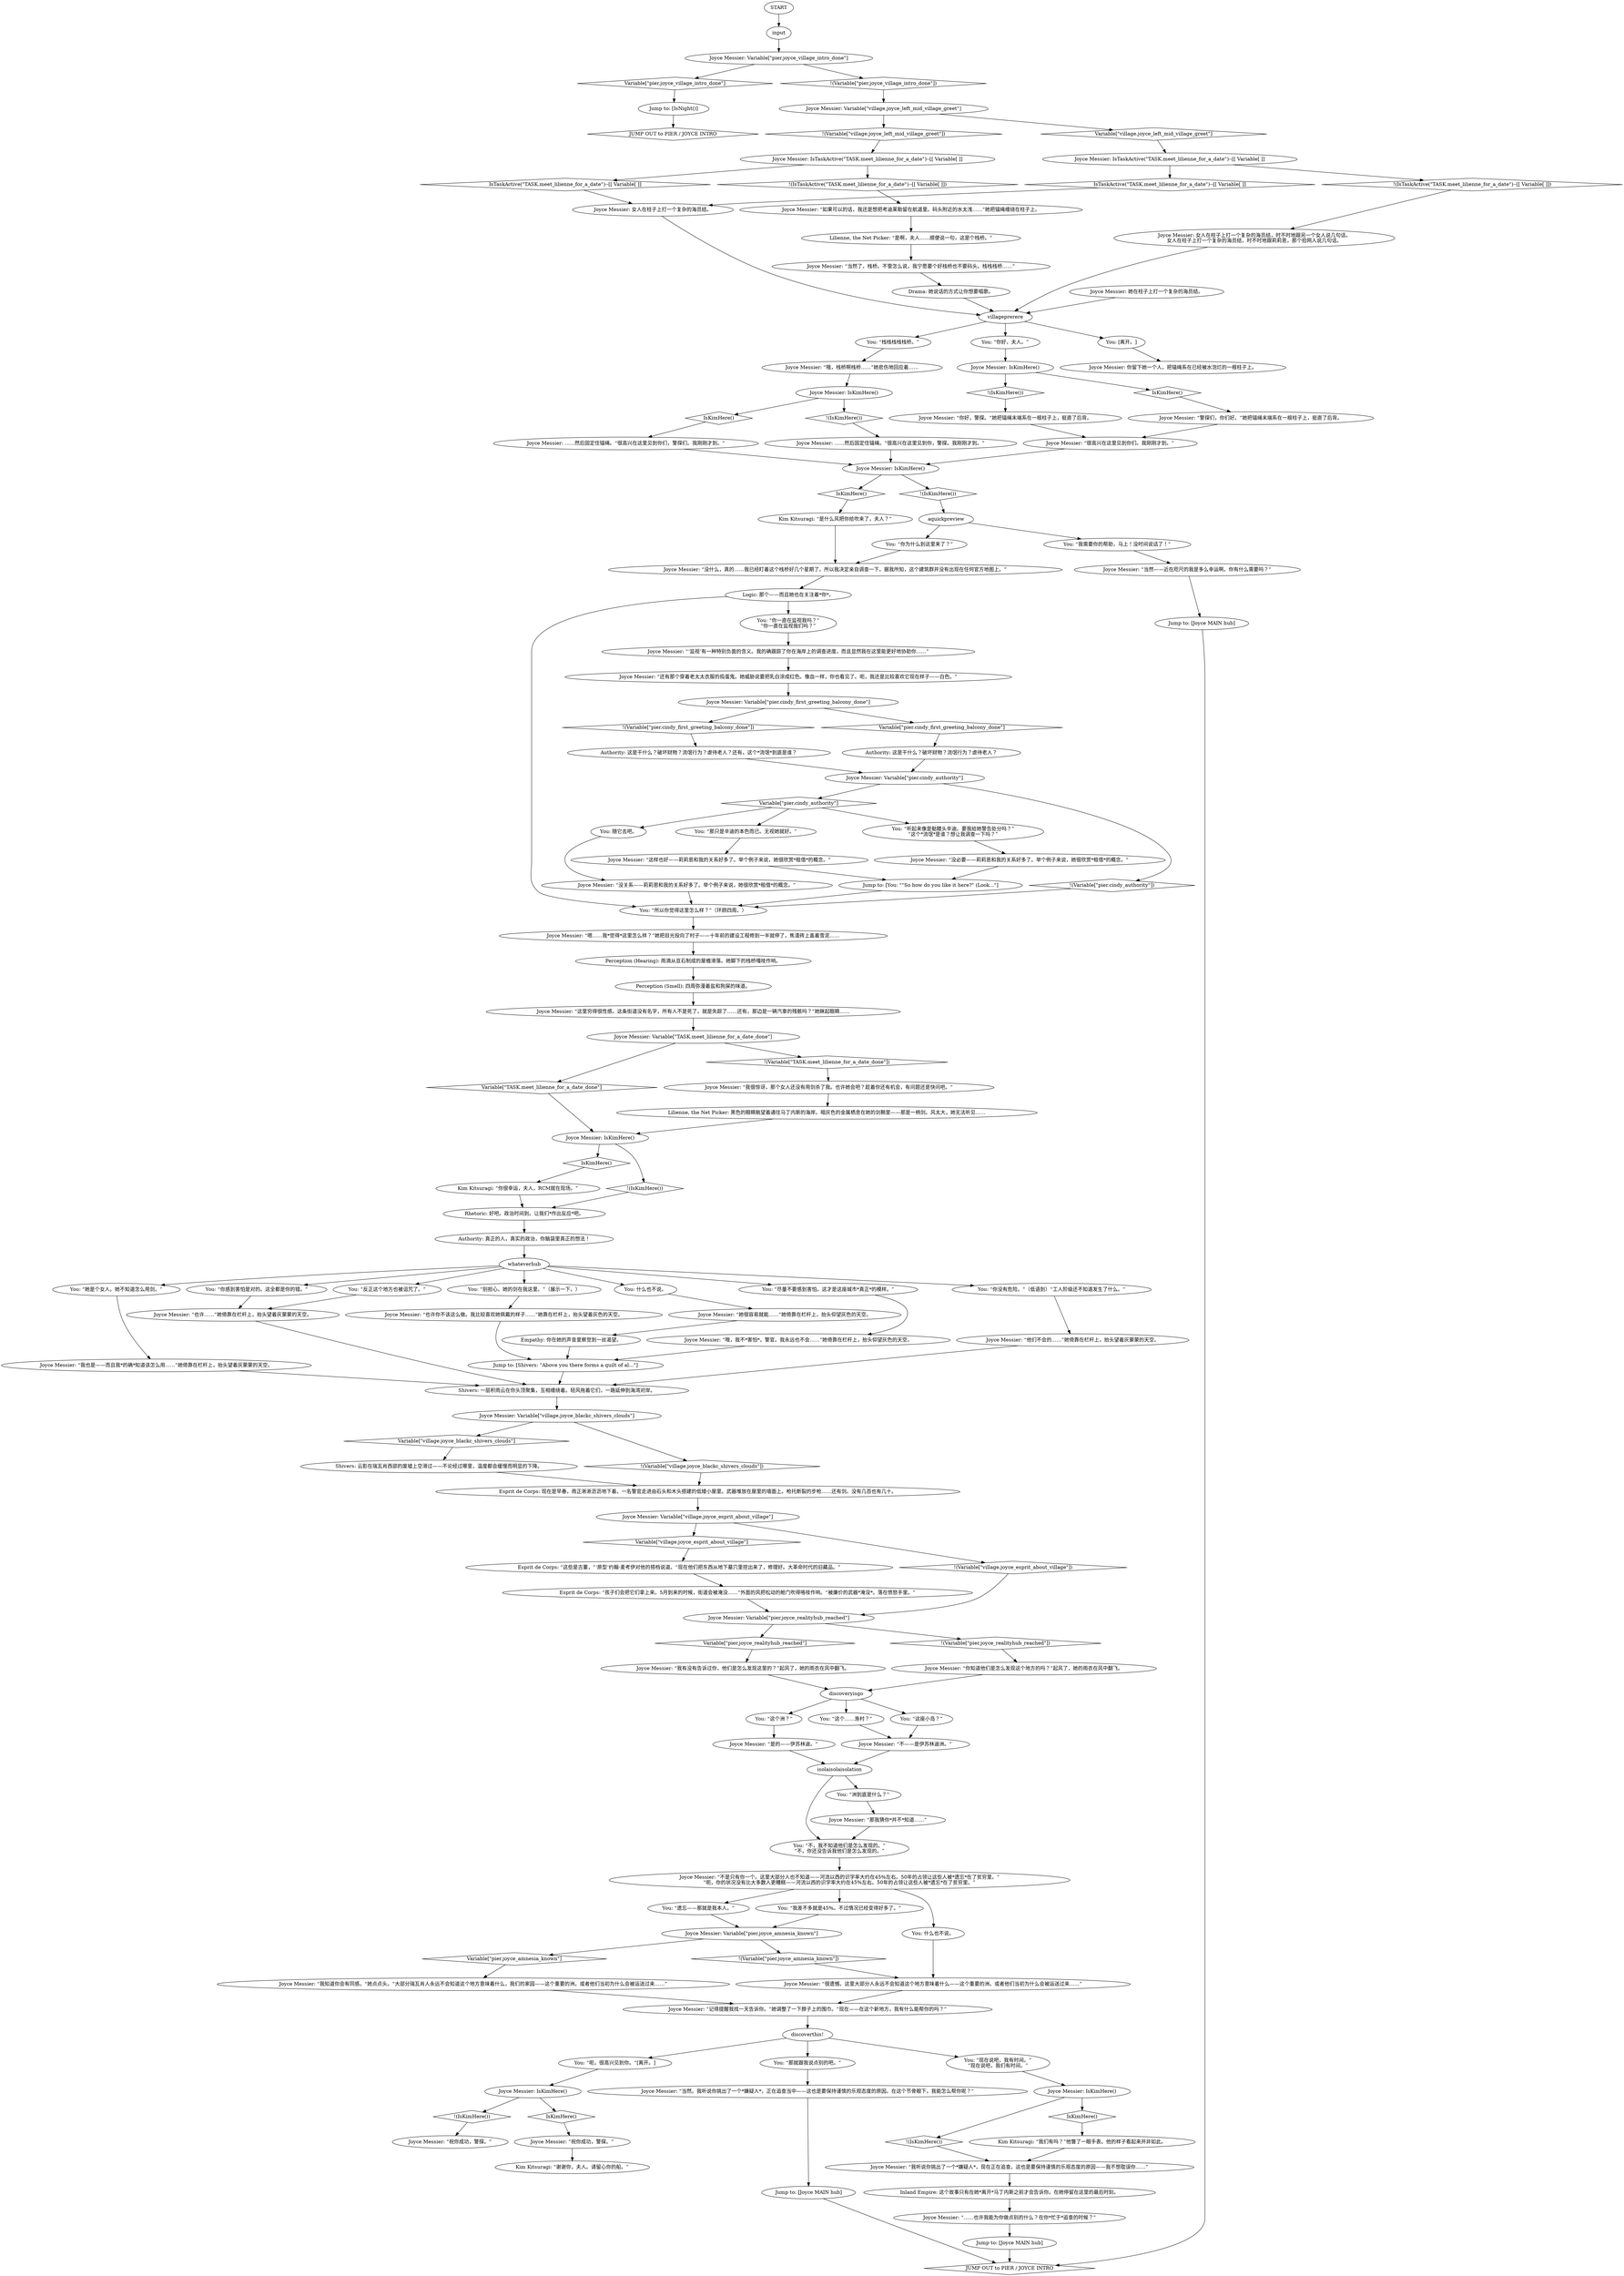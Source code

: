 # VILLAGE / JOYCE
# Joyce has sailed to village once you're looking for instigator. She's talking to net picker about sailing. Extra content about village and why she sailed there. GREETING HERE!
# ==================================================
digraph G {
	  0 [label="START"];
	  1 [label="input"];
	  2 [label="Joyce Messier: “如果可以的话，我还是想把考迪莱勒留在航道里。码头附近的水太浅……”她把锚绳缠绕在柱子上。"];
	  3 [label="Joyce Messier: “很高兴在这里见到你们。我刚刚才到。”"];
	  4 [label="You: “呃，很高兴见到你。”[离开。]"];
	  5 [label="You: “你为什么到这里来了？”"];
	  6 [label="Joyce Messier: ……然后固定住锚绳。“很高兴在这里见到你，警探。我刚刚才到。”"];
	  7 [label="Joyce Messier: Variable[\"village.joyce_blackc_shivers_clouds\"]"];
	  8 [label="Variable[\"village.joyce_blackc_shivers_clouds\"]", shape=diamond];
	  9 [label="!(Variable[\"village.joyce_blackc_shivers_clouds\"])", shape=diamond];
	  10 [label="Joyce Messier: “嗯……我*觉得*这里怎么样？”她把目光投向了村子——十年前的建设工程修到一半就停了，焦渣砖上盖着雪泥……"];
	  11 [label="Authority: 这是干什么？破坏财物？流氓行为？虐待老人？还有，这个*流氓*到底是谁？"];
	  12 [label="You: “遗忘——那就是我本人。”"];
	  13 [label="You: “反正这个地方也被诅咒了。”"];
	  14 [label="Esprit de Corps: “孩子们会把它们拿上来。5月到来的时候，街道会被淹没……”外面的风把松动的舱门吹得咯吱作响。“被廉价的武器*淹没*。落在愤怒手里。”"];
	  15 [label="Joyce Messier: “哦，我不*害怕*，警官。我永远也不会……”她倚靠在栏杆上，抬头仰望灰色的天空。"];
	  16 [label="Joyce Messier: Variable[\"pier.joyce_village_intro_done\"]"];
	  17 [label="Variable[\"pier.joyce_village_intro_done\"]", shape=diamond];
	  18 [label="!(Variable[\"pier.joyce_village_intro_done\"])", shape=diamond];
	  19 [label="Joyce Messier: Variable[\"pier.cindy_authority\"]"];
	  20 [label="Variable[\"pier.cindy_authority\"]", shape=diamond];
	  21 [label="!(Variable[\"pier.cindy_authority\"])", shape=diamond];
	  22 [label="Joyce Messier: “也许你不该这么做。我比较喜欢她佩戴的样子……”她靠在栏杆上，抬头望着灰色的天空。"];
	  23 [label="You: “这个洲？”"];
	  24 [label="Joyce Messier: IsKimHere()"];
	  25 [label="IsKimHere()", shape=diamond];
	  26 [label="!(IsKimHere())", shape=diamond];
	  27 [label="Kim Kitsuragi: “是什么风把你给吹来了，夫人？”"];
	  28 [label="You: “所以你觉得这里怎么样？”（环顾四周。）"];
	  29 [label="Joyce Messier: “记得提醒我找一天告诉你。”她调整了一下脖子上的围巾。“现在——在这个新地方，我有什么能帮你的吗？”"];
	  30 [label="Esprit de Corps: “这些是古董，”‘原型’约翰·麦考伊对他的搭档说道。“现在他们把东西从地下墓穴里挖出来了，修理好。大革命时代的旧藏品。”"];
	  31 [label="Joyce Messier: “我有没有告诉过你，他们是怎么发现这里的？”起风了，她的雨衣在风中翻飞。"];
	  32 [label="Joyce Messier: “不是只有你一个。这里大部分人也不知道——河流以西的识字率大约在45%左右。50年的占领让这些人被*遗忘*在了贫穷里。”\n“呃，你的状况没有比大多数人更糟糕——河流以西的识字率大约在45%左右。50年的占领让这些人被*遗忘*在了贫穷里。”"];
	  33 [label="Joyce Messier: IsTaskActive(\"TASK.meet_lilienne_for_a_date\")--[[ Variable[ ]]"];
	  34 [label="IsTaskActive(\"TASK.meet_lilienne_for_a_date\")--[[ Variable[ ]]", shape=diamond];
	  35 [label="!(IsTaskActive(\"TASK.meet_lilienne_for_a_date\")--[[ Variable[ ]])", shape=diamond];
	  36 [label="Joyce Messier: IsKimHere()"];
	  37 [label="IsKimHere()", shape=diamond];
	  38 [label="!(IsKimHere())", shape=diamond];
	  39 [label="Jump to: [You: \"\"So how do you like it here?\" (Look...\"]"];
	  40 [label="Joyce Messier: “这样也好——莉莉恩和我的关系好多了。举个例子来说，她很欣赏*租借*的概念。”"];
	  41 [label="Joyce Messier: “他们不会的……”她倚靠在栏杆上，抬头望着灰蒙蒙的天空。"];
	  42 [label="Joyce Messier: “哦，栈桥啊栈桥……”她悲伤地回应着……"];
	  43 [label="You: “听起来像是骷髅头辛迪。要我给她警告处分吗？”\n“这个*流氓*是谁？想让我调查一下吗？”"];
	  44 [label="Joyce Messier: “没必要——莉莉恩和我的关系好多了。举个例子来说，她很欣赏*租借*的概念。”"];
	  45 [label="Joyce Messier: IsTaskActive(\"TASK.meet_lilienne_for_a_date\")--[[ Variable[ ]]"];
	  46 [label="IsTaskActive(\"TASK.meet_lilienne_for_a_date\")--[[ Variable[ ]]", shape=diamond];
	  47 [label="!(IsTaskActive(\"TASK.meet_lilienne_for_a_date\")--[[ Variable[ ]])", shape=diamond];
	  48 [label="Jump to: [IsNight()]"];
	  49 [label="Joyce Messier: IsKimHere()"];
	  50 [label="IsKimHere()", shape=diamond];
	  51 [label="!(IsKimHere())", shape=diamond];
	  52 [label="Joyce Messier: “警探们，你们好。”她把锚绳末端系在一根柱子上，挺直了后背。"];
	  53 [label="discoveryisgo"];
	  54 [label="Joyce Messier: “她很容易就能……”她倚靠在栏杆上，抬头仰望灰色的天空。"];
	  55 [label="Kim Kitsuragi: “谢谢你，夫人。请留心你的船。”"];
	  56 [label="Joyce Messier: “不——是伊苏林迪洲。”"];
	  57 [label="Joyce Messier: 女人在柱子上打一个复杂的海员结。"];
	  58 [label="Kim Kitsuragi: “我们有吗？”他瞥了一眼手表。他的样子看起来并非如此。"];
	  59 [label="Joyce Messier: “没什么，真的……我已经盯着这个栈桥好几个星期了。所以我决定亲自调查一下。据我所知，这个建筑群并没有出现在任何官方地图上。”"];
	  60 [label="whateverhub"];
	  61 [label="Esprit de Corps: 现在是早春，雨正淅淅沥沥地下着。一名警官走进由石头和木头搭建的低矮小屋里。武器堆放在屋里的墙面上。枪托断裂的步枪……还有剑。没有几百也有几十。"];
	  62 [label="Joyce Messier: IsKimHere()"];
	  63 [label="IsKimHere()", shape=diamond];
	  64 [label="!(IsKimHere())", shape=diamond];
	  65 [label="Joyce Messier: Variable[\"pier.cindy_first_greeting_balcony_done\"]"];
	  66 [label="Variable[\"pier.cindy_first_greeting_balcony_done\"]", shape=diamond];
	  67 [label="!(Variable[\"pier.cindy_first_greeting_balcony_done\"])", shape=diamond];
	  68 [label="Joyce Messier: “当然了，栈桥。不管怎么说，我宁愿要个好栈桥也不要码头。栈栈栈桥……”"];
	  69 [label="villageprerere"];
	  70 [label="Joyce Messier: “祝你成功，警探。”"];
	  71 [label="Jump to: [Joyce MAIN hub]"];
	  72 [label="You: “那就跟我说点别的吧。”"];
	  73 [label="Joyce Messier: “当然——近在咫尺的我是多么幸运啊。你有什么需要吗？”"];
	  74 [label="Rhetoric: 好吧。政治时间到。让我们*作出反应*吧。"];
	  75 [label="You: “栈栈栈栈栈桥。”"];
	  76 [label="Drama: 她说话的方式让你想要唱歌。"];
	  77 [label="Joyce Messier: 她在柱子上打一个复杂的海员结。"];
	  78 [label="Joyce Messier: “我听说你挑出了一个*嫌疑人*，现在正在追查。这也是要保持谨慎的乐观态度的原因——我不想耽误你……”"];
	  79 [label="You: “这个……渔村？”"];
	  80 [label="Logic: 那个——而且她也在关注着*你*。"];
	  81 [label="You: “你一直在监视我吗？”\n“你一直在监视我们吗？”"];
	  82 [label="Joyce Messier: “‘监视’有一种特别负面的含义。我的确跟踪了你在海岸上的调查进度，而且显然我在这里能更好地协助你……”"];
	  83 [label="Joyce Messier: Variable[\"village.joyce_esprit_about_village\"]"];
	  84 [label="Variable[\"village.joyce_esprit_about_village\"]", shape=diamond];
	  85 [label="!(Variable[\"village.joyce_esprit_about_village\"])", shape=diamond];
	  86 [label="Joyce Messier: “你知道他们是怎么发现这个地方的吗？”起风了，她的雨衣在风中翻飞。"];
	  87 [label="aquickpreview"];
	  88 [label="You: “我需要你的帮助，马上！没时间说话了！”"];
	  89 [label="Empathy: 你在她的声音里察觉到一丝渴望。"];
	  90 [label="Joyce Messier: “这里穷得很性感。这条街道没有名字，所有人不是死了，就是失踪了……还有，那边是一辆汽車的残骸吗？”她眯起眼睛……"];
	  91 [label="Joyce Messier: “也许……”她倚靠在栏杆上，抬头望着灰蒙蒙的天空。"];
	  92 [label="Joyce Messier: “祝你成功，警探。”"];
	  93 [label="You: “不，我不知道他们是怎么发现的。”\n“不，你还没告诉我他们是怎么发现的。”"];
	  94 [label="Joyce Messier: “还有那个穿着老太太衣服的捣蛋鬼。她威胁说要把乳白涂成红色。像血一样，你也看见了。呃，我还是比较喜欢它现在样子——白色。”"];
	  95 [label="You: “那只是辛迪的本色而已。无视她就好。”"];
	  96 [label="Joyce Messier: “我很惊讶，那个女人还没有用剑杀了我。也许她会吧？趁着你还有机会，有问题还是快问吧。”"];
	  97 [label="Joyce Messier: “我也是——而且我*的确*知道该怎么用……”她倚靠在栏杆上，抬头望着灰蒙蒙的天空。"];
	  98 [label="You: “别担心。她的剑在我这里。”（展示一下。）"];
	  99 [label="You: “洲到底是什么？”"];
	  100 [label="Jump to: [Shivers: \"Above you there forms a quilt of al...\"]"];
	  101 [label="Joyce Messier: “当然。我听说你挑出了一个*嫌疑人*，正在追查当中——这也是要保持谨慎的乐观态度的原因。在这个节骨眼下，我能怎么帮你呢？”"];
	  102 [label="You: “她是个女人。她不知道怎么用剑。”"];
	  103 [label="Joyce Messier: Variable[\"TASK.meet_lilienne_for_a_date_done\"]"];
	  104 [label="Variable[\"TASK.meet_lilienne_for_a_date_done\"]", shape=diamond];
	  105 [label="!(Variable[\"TASK.meet_lilienne_for_a_date_done\"])", shape=diamond];
	  106 [label="Shivers: 云影在瑞瓦肖西部的废墟上空滑过——不论经过哪里，温度都会缓慢而明显的下降。"];
	  107 [label="Kim Kitsuragi: “你很幸运，夫人，RCM就在现场。”"];
	  108 [label="isolaisolaisolation"];
	  109 [label="You: 什么也不说。"];
	  110 [label="You: 什么也不说。"];
	  111 [label="You: 随它去吧。"];
	  112 [label="You: “你感到害怕是对的。这全都是你的错。”"];
	  113 [label="You: “你没有危险。”（低语到）“工人阶级还不知道发生了什么。”"];
	  114 [label="Authority: 真正的人，真实的政治，你脑袋里真正的想法！"];
	  116 [label="Joyce Messier: 你留下她一个人，把锚绳系在已经被水泡烂的一根柱子上。"];
	  117 [label="Perception (Hearing): 雨滴从亘石制成的屋檐滑落。她脚下的栈桥嘎吱作响。"];
	  118 [label="You: “尽量不要感到害怕。这才是这座城市*真正*的模样。”"];
	  119 [label="Inland Empire: 这个故事只有在她*离开*马丁内斯之前才会告诉你。在她停留在这里的最后时刻。"];
	  120 [label="Lilienne, the Net Picker: “是啊，夫人……顺便说一句，这是个栈桥。”"];
	  121 [label="Joyce Messier: “那我猜你*并不*知道……”"];
	  122 [label="Joyce Messier: Variable[\"pier.joyce_amnesia_known\"]"];
	  123 [label="Variable[\"pier.joyce_amnesia_known\"]", shape=diamond];
	  124 [label="!(Variable[\"pier.joyce_amnesia_known\"])", shape=diamond];
	  125 [label="Joyce Messier: “没关系——莉莉恩和我的关系好多了。举个例子来说，她很欣赏*租借*的概念。”"];
	  126 [label="Joyce Messier: IsKimHere()"];
	  127 [label="IsKimHere()", shape=diamond];
	  128 [label="!(IsKimHere())", shape=diamond];
	  129 [label="Jump to: [Joyce MAIN hub]"];
	  130 [label="Joyce Messier: IsKimHere()"];
	  131 [label="IsKimHere()", shape=diamond];
	  132 [label="!(IsKimHere())", shape=diamond];
	  133 [label="discoverthis!"];
	  134 [label="Perception (Smell): 四周弥漫着盐和狗屎的味道。"];
	  135 [label="Joyce Messier: Variable[\"village.joyce_left_mid_village_greet\"]"];
	  136 [label="Variable[\"village.joyce_left_mid_village_greet\"]", shape=diamond];
	  137 [label="!(Variable[\"village.joyce_left_mid_village_greet\"])", shape=diamond];
	  138 [label="Authority: 这是干什么？破坏财物？流氓行为？虐待老人？"];
	  139 [label="You: “这座小岛？”"];
	  140 [label="You: “你好，夫人。”"];
	  141 [label="You: [离开。]"];
	  142 [label="Joyce Messier: 女人在柱子上打一个复杂的海员结，时不时地跟另一个女人说几句话。\n女人在柱子上打一个复杂的海员结，时不时地跟莉莉恩，那个拾网人说几句话。"];
	  143 [label="Joyce Messier: Variable[\"pier.joyce_realityhub_reached\"]"];
	  144 [label="Variable[\"pier.joyce_realityhub_reached\"]", shape=diamond];
	  145 [label="!(Variable[\"pier.joyce_realityhub_reached\"])", shape=diamond];
	  146 [label="Joyce Messier: “是的——伊苏林迪。”"];
	  147 [label="Joyce Messier: “你好，警探。”她把锚绳末端系在一根柱子上，挺直了后背。"];
	  148 [label="Joyce Messier: “……也许我能为你做点别的什么？在你*忙于*追查的时候？”"];
	  149 [label="Shivers: 一层积雨云在你头顶聚集，互相缠绕着。轻风拖着它们，一路延伸到海湾对岸。"];
	  150 [label="Jump to: [Joyce MAIN hub]"];
	  151 [label="You: “现在说吧，我有时间。”\n“现在说吧，我们有时间。”"];
	  152 [label="Joyce Messier: ……然后固定住锚绳。“很高兴在这里见到你们，警探们。我刚刚才到。”"];
	  153 [label="Joyce Messier: “我知道你会有同感。“她点点头。“大部分瑞瓦肖人永远不会知道这个地方意味着什么，我们的家园——这个重要的洲。或者他们当初为什么会被运送过来……”"];
	  154 [label="Joyce Messier: “很遗憾。这里大部分人永远不会知道这个地方意味着什么——这个重要的洲。或者他们当初为什么会被运送过来……”"];
	  155 [label="You: “我差不多就是45%。不过情况已经变得好多了。”"];
	  156 [label="Lilienne, the Net Picker: 黑色的眼睛眺望着通往马丁内斯的海岸。暗灰色的金属栖息在她的剑鞘里——那是一柄剑。风太大，她无法听见……"];
	  6310818 [label="JUMP OUT to PIER / JOYCE INTRO", shape=diamond];
	  6311119 [label="JUMP OUT to PIER / JOYCE INTRO", shape=diamond];
	  0 -> 1
	  1 -> 16
	  2 -> 120
	  3 -> 49
	  4 -> 126
	  5 -> 59
	  6 -> 49
	  7 -> 8
	  7 -> 9
	  8 -> 106
	  9 -> 61
	  10 -> 117
	  11 -> 19
	  12 -> 122
	  13 -> 91
	  14 -> 143
	  15 -> 100
	  16 -> 17
	  16 -> 18
	  17 -> 48
	  18 -> 135
	  19 -> 20
	  19 -> 21
	  20 -> 43
	  20 -> 111
	  20 -> 95
	  21 -> 28
	  22 -> 100
	  23 -> 146
	  24 -> 25
	  24 -> 26
	  25 -> 58
	  26 -> 78
	  27 -> 59
	  28 -> 10
	  29 -> 133
	  30 -> 14
	  31 -> 53
	  32 -> 155
	  32 -> 12
	  32 -> 110
	  33 -> 34
	  33 -> 35
	  34 -> 57
	  35 -> 2
	  36 -> 37
	  36 -> 38
	  37 -> 52
	  38 -> 147
	  39 -> 28
	  40 -> 39
	  41 -> 149
	  42 -> 130
	  43 -> 44
	  44 -> 39
	  45 -> 46
	  45 -> 47
	  46 -> 57
	  47 -> 142
	  48 -> 6311119
	  49 -> 50
	  49 -> 51
	  50 -> 27
	  51 -> 87
	  52 -> 3
	  53 -> 139
	  53 -> 23
	  53 -> 79
	  54 -> 89
	  56 -> 108
	  57 -> 69
	  58 -> 78
	  59 -> 80
	  60 -> 98
	  60 -> 102
	  60 -> 13
	  60 -> 109
	  60 -> 112
	  60 -> 113
	  60 -> 118
	  61 -> 83
	  62 -> 64
	  62 -> 63
	  63 -> 107
	  64 -> 74
	  65 -> 66
	  65 -> 67
	  66 -> 138
	  67 -> 11
	  68 -> 76
	  69 -> 75
	  69 -> 140
	  69 -> 141
	  71 -> 6310818
	  72 -> 101
	  73 -> 129
	  74 -> 114
	  75 -> 42
	  76 -> 69
	  77 -> 69
	  78 -> 119
	  79 -> 56
	  80 -> 81
	  80 -> 28
	  81 -> 82
	  82 -> 94
	  83 -> 84
	  83 -> 85
	  84 -> 30
	  85 -> 143
	  86 -> 53
	  87 -> 88
	  87 -> 5
	  88 -> 73
	  89 -> 100
	  90 -> 103
	  91 -> 149
	  92 -> 55
	  93 -> 32
	  94 -> 65
	  95 -> 40
	  96 -> 156
	  97 -> 149
	  98 -> 22
	  99 -> 121
	  100 -> 149
	  101 -> 150
	  102 -> 97
	  103 -> 104
	  103 -> 105
	  104 -> 62
	  105 -> 96
	  106 -> 61
	  107 -> 74
	  108 -> 99
	  108 -> 93
	  109 -> 54
	  110 -> 154
	  111 -> 125
	  112 -> 91
	  113 -> 41
	  114 -> 60
	  117 -> 134
	  118 -> 15
	  119 -> 148
	  120 -> 68
	  121 -> 93
	  122 -> 123
	  122 -> 124
	  123 -> 153
	  124 -> 154
	  125 -> 28
	  126 -> 128
	  126 -> 127
	  127 -> 92
	  128 -> 70
	  129 -> 6310818
	  130 -> 131
	  130 -> 132
	  131 -> 152
	  132 -> 6
	  133 -> 72
	  133 -> 4
	  133 -> 151
	  134 -> 90
	  135 -> 136
	  135 -> 137
	  136 -> 45
	  137 -> 33
	  138 -> 19
	  139 -> 56
	  140 -> 36
	  141 -> 116
	  142 -> 69
	  143 -> 144
	  143 -> 145
	  144 -> 31
	  145 -> 86
	  146 -> 108
	  147 -> 3
	  148 -> 71
	  149 -> 7
	  150 -> 6310818
	  151 -> 24
	  152 -> 49
	  153 -> 29
	  154 -> 29
	  155 -> 122
	  156 -> 62
}

